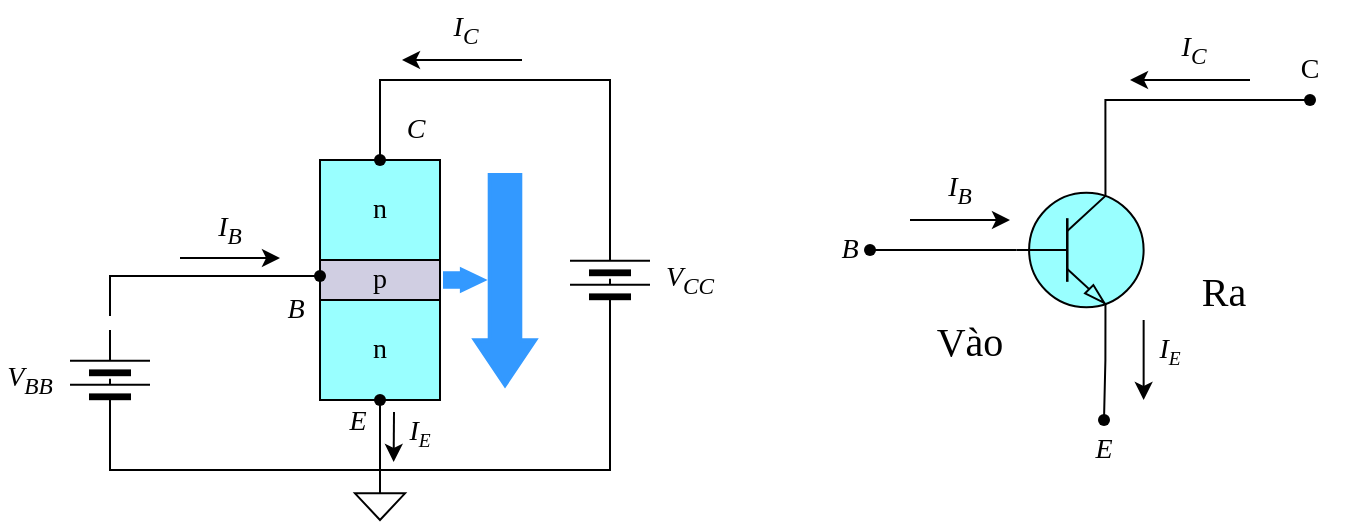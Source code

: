 <mxfile version="22.0.3" type="device">
  <diagram name="Trang-1" id="NIQV9puHBk_IiYt71eVW">
    <mxGraphModel dx="863" dy="505" grid="1" gridSize="10" guides="1" tooltips="1" connect="1" arrows="1" fold="1" page="1" pageScale="1" pageWidth="850" pageHeight="1100" math="0" shadow="0">
      <root>
        <mxCell id="0" />
        <mxCell id="1" parent="0" />
        <mxCell id="rm6uVH4t2GQNLEcWgGYT-7" style="edgeStyle=orthogonalEdgeStyle;shape=connector;rounded=0;orthogonalLoop=1;jettySize=auto;html=1;exitX=0.7;exitY=0;exitDx=0;exitDy=0;exitPerimeter=0;labelBackgroundColor=default;strokeColor=default;align=center;verticalAlign=middle;fontFamily=Helvetica;fontSize=11;fontColor=default;endArrow=none;endFill=0;" edge="1" parent="1" source="rm6uVH4t2GQNLEcWgGYT-1" target="rm6uVH4t2GQNLEcWgGYT-5">
          <mxGeometry relative="1" as="geometry">
            <Array as="points">
              <mxPoint x="593" y="190" />
            </Array>
          </mxGeometry>
        </mxCell>
        <mxCell id="rm6uVH4t2GQNLEcWgGYT-11" style="edgeStyle=orthogonalEdgeStyle;shape=connector;rounded=0;orthogonalLoop=1;jettySize=auto;html=1;exitX=0.7;exitY=1;exitDx=0;exitDy=0;exitPerimeter=0;labelBackgroundColor=default;strokeColor=default;align=center;verticalAlign=middle;fontFamily=Helvetica;fontSize=11;fontColor=default;endArrow=none;endFill=0;" edge="1" parent="1" source="rm6uVH4t2GQNLEcWgGYT-1" target="rm6uVH4t2GQNLEcWgGYT-8">
          <mxGeometry relative="1" as="geometry" />
        </mxCell>
        <mxCell id="rm6uVH4t2GQNLEcWgGYT-1" value="" style="verticalLabelPosition=bottom;shadow=0;dashed=0;align=center;html=1;verticalAlign=top;shape=mxgraph.electrical.transistors.npn_transistor_1;fillColor=#99FFFF;strokeColor=#000000;strokeWidth=1;" vertex="1" parent="1">
          <mxGeometry x="535" y="230" width="90" height="70" as="geometry" />
        </mxCell>
        <mxCell id="rm6uVH4t2GQNLEcWgGYT-33" style="edgeStyle=orthogonalEdgeStyle;shape=connector;rounded=0;orthogonalLoop=1;jettySize=auto;html=1;exitX=1;exitY=0.5;exitDx=0;exitDy=0;entryX=0.5;entryY=0;entryDx=0;entryDy=0;labelBackgroundColor=default;strokeColor=default;align=center;verticalAlign=middle;fontFamily=Helvetica;fontSize=11;fontColor=default;endArrow=none;endFill=0;" edge="1" parent="1" source="rm6uVH4t2GQNLEcWgGYT-2" target="rm6uVH4t2GQNLEcWgGYT-29">
          <mxGeometry relative="1" as="geometry">
            <Array as="points">
              <mxPoint x="345" y="180" />
              <mxPoint x="230" y="180" />
            </Array>
          </mxGeometry>
        </mxCell>
        <mxCell id="rm6uVH4t2GQNLEcWgGYT-2" value="" style="pointerEvents=1;verticalLabelPosition=bottom;shadow=0;dashed=0;align=center;html=1;verticalAlign=top;shape=mxgraph.electrical.miscellaneous.batteryStack;rotation=-90;" vertex="1" parent="1">
          <mxGeometry x="320" y="260" width="50" height="40" as="geometry" />
        </mxCell>
        <mxCell id="rm6uVH4t2GQNLEcWgGYT-5" value="" style="shape=waypoint;sketch=0;size=6;pointerEvents=1;points=[];fillColor=none;resizable=0;rotatable=0;perimeter=centerPerimeter;snapToPoint=1;fontFamily=Helvetica;fontSize=11;fontColor=default;" vertex="1" parent="1">
          <mxGeometry x="685" y="180" width="20" height="20" as="geometry" />
        </mxCell>
        <mxCell id="rm6uVH4t2GQNLEcWgGYT-8" value="" style="shape=waypoint;sketch=0;size=6;pointerEvents=1;points=[];fillColor=none;resizable=0;rotatable=0;perimeter=centerPerimeter;snapToPoint=1;fontFamily=Helvetica;fontSize=11;fontColor=default;" vertex="1" parent="1">
          <mxGeometry x="582" y="340" width="20" height="20" as="geometry" />
        </mxCell>
        <mxCell id="rm6uVH4t2GQNLEcWgGYT-12" value="" style="shape=waypoint;sketch=0;size=6;pointerEvents=1;points=[];fillColor=none;resizable=0;rotatable=0;perimeter=centerPerimeter;snapToPoint=1;fontFamily=Helvetica;fontSize=11;fontColor=default;" vertex="1" parent="1">
          <mxGeometry x="465" y="255" width="20" height="20" as="geometry" />
        </mxCell>
        <mxCell id="rm6uVH4t2GQNLEcWgGYT-13" style="edgeStyle=orthogonalEdgeStyle;shape=connector;rounded=0;orthogonalLoop=1;jettySize=auto;html=1;exitX=0;exitY=0.5;exitDx=0;exitDy=0;exitPerimeter=0;entryX=0.92;entryY=0.29;entryDx=0;entryDy=0;entryPerimeter=0;labelBackgroundColor=default;strokeColor=default;align=center;verticalAlign=middle;fontFamily=Helvetica;fontSize=11;fontColor=default;endArrow=none;endFill=0;" edge="1" parent="1" source="rm6uVH4t2GQNLEcWgGYT-1" target="rm6uVH4t2GQNLEcWgGYT-12">
          <mxGeometry relative="1" as="geometry" />
        </mxCell>
        <mxCell id="rm6uVH4t2GQNLEcWgGYT-14" value="&lt;span style=&quot;font-size: 14px; font-weight: normal;&quot;&gt;C&lt;/span&gt;" style="text;html=1;strokeColor=none;fillColor=none;align=center;verticalAlign=middle;whiteSpace=wrap;rounded=0;fontSize=14;fontFamily=Times New Roman;fontColor=default;fontStyle=1" vertex="1" parent="1">
          <mxGeometry x="665" y="160" width="60" height="30" as="geometry" />
        </mxCell>
        <mxCell id="rm6uVH4t2GQNLEcWgGYT-17" value="&lt;span style=&quot;font-size: 14px; font-weight: normal;&quot;&gt;E&lt;/span&gt;" style="text;html=1;strokeColor=none;fillColor=none;align=center;verticalAlign=middle;whiteSpace=wrap;rounded=0;fontSize=14;fontFamily=Times New Roman;fontColor=default;fontStyle=3" vertex="1" parent="1">
          <mxGeometry x="562" y="350" width="60" height="30" as="geometry" />
        </mxCell>
        <mxCell id="rm6uVH4t2GQNLEcWgGYT-18" value="&lt;span style=&quot;font-size: 14px; font-weight: normal;&quot;&gt;B&lt;/span&gt;" style="text;html=1;strokeColor=none;fillColor=none;align=center;verticalAlign=middle;whiteSpace=wrap;rounded=0;fontSize=14;fontFamily=Times New Roman;fontColor=default;fontStyle=3" vertex="1" parent="1">
          <mxGeometry x="435" y="250" width="60" height="30" as="geometry" />
        </mxCell>
        <mxCell id="rm6uVH4t2GQNLEcWgGYT-19" value="" style="endArrow=classic;html=1;rounded=0;labelBackgroundColor=default;strokeColor=default;align=center;verticalAlign=middle;fontFamily=Helvetica;fontSize=11;fontColor=default;shape=connector;" edge="1" parent="1">
          <mxGeometry width="50" height="50" relative="1" as="geometry">
            <mxPoint x="495" y="250" as="sourcePoint" />
            <mxPoint x="545" y="250" as="targetPoint" />
          </mxGeometry>
        </mxCell>
        <mxCell id="rm6uVH4t2GQNLEcWgGYT-20" value="" style="endArrow=classic;html=1;rounded=0;labelBackgroundColor=default;strokeColor=default;align=center;verticalAlign=middle;fontFamily=Helvetica;fontSize=11;fontColor=default;shape=connector;" edge="1" parent="1">
          <mxGeometry width="50" height="50" relative="1" as="geometry">
            <mxPoint x="611.82" y="300" as="sourcePoint" />
            <mxPoint x="611.82" y="340" as="targetPoint" />
          </mxGeometry>
        </mxCell>
        <mxCell id="rm6uVH4t2GQNLEcWgGYT-21" value="" style="endArrow=classic;html=1;rounded=0;labelBackgroundColor=default;strokeColor=default;align=center;verticalAlign=middle;fontFamily=Helvetica;fontSize=11;fontColor=default;shape=connector;" edge="1" parent="1">
          <mxGeometry width="50" height="50" relative="1" as="geometry">
            <mxPoint x="665" y="180" as="sourcePoint" />
            <mxPoint x="605" y="180" as="targetPoint" />
          </mxGeometry>
        </mxCell>
        <mxCell id="rm6uVH4t2GQNLEcWgGYT-22" value="&lt;span style=&quot;font-weight: 400;&quot;&gt;I&lt;sub&gt;C&lt;/sub&gt;&lt;/span&gt;" style="text;html=1;strokeColor=none;fillColor=none;align=center;verticalAlign=middle;whiteSpace=wrap;rounded=0;fontSize=14;fontFamily=Times New Roman;fontColor=default;fontStyle=3" vertex="1" parent="1">
          <mxGeometry x="622" y="150" width="30" height="30" as="geometry" />
        </mxCell>
        <mxCell id="rm6uVH4t2GQNLEcWgGYT-23" value="&lt;span style=&quot;font-weight: 400;&quot;&gt;I&lt;sub&gt;B&lt;/sub&gt;&lt;/span&gt;" style="text;html=1;strokeColor=none;fillColor=none;align=center;verticalAlign=middle;whiteSpace=wrap;rounded=0;fontSize=14;fontFamily=Times New Roman;fontColor=default;fontStyle=3" vertex="1" parent="1">
          <mxGeometry x="505" y="220" width="30" height="30" as="geometry" />
        </mxCell>
        <mxCell id="rm6uVH4t2GQNLEcWgGYT-24" value="&lt;span style=&quot;font-weight: 400;&quot;&gt;I&lt;span style=&quot;font-size: 11.667px;&quot;&gt;&lt;sub&gt;E&lt;/sub&gt;&lt;/span&gt;&lt;/span&gt;" style="text;html=1;strokeColor=none;fillColor=none;align=center;verticalAlign=middle;whiteSpace=wrap;rounded=0;fontSize=14;fontFamily=Times New Roman;fontColor=default;fontStyle=3" vertex="1" parent="1">
          <mxGeometry x="595" y="300" width="60" height="30" as="geometry" />
        </mxCell>
        <mxCell id="rm6uVH4t2GQNLEcWgGYT-25" value="&lt;span style=&quot;font-weight: 400; font-size: 20px;&quot;&gt;Ra&lt;/span&gt;" style="text;html=1;strokeColor=none;fillColor=none;align=center;verticalAlign=middle;whiteSpace=wrap;rounded=0;fontSize=20;fontFamily=Times New Roman;fontColor=default;fontStyle=1" vertex="1" parent="1">
          <mxGeometry x="622" y="270" width="60" height="30" as="geometry" />
        </mxCell>
        <mxCell id="rm6uVH4t2GQNLEcWgGYT-26" value="&lt;span style=&quot;font-weight: 400; font-size: 20px;&quot;&gt;Vào&lt;/span&gt;" style="text;html=1;strokeColor=none;fillColor=none;align=center;verticalAlign=middle;whiteSpace=wrap;rounded=0;fontSize=20;fontFamily=Times New Roman;fontColor=default;fontStyle=1" vertex="1" parent="1">
          <mxGeometry x="495" y="295" width="60" height="30" as="geometry" />
        </mxCell>
        <mxCell id="rm6uVH4t2GQNLEcWgGYT-27" value="" style="shape=process;whiteSpace=wrap;html=1;backgroundOutline=1;fontFamily=Helvetica;fontSize=11;fontColor=default;rotation=90;size=0.417;verticalAlign=middle;" vertex="1" parent="1">
          <mxGeometry x="170" y="250" width="120" height="60" as="geometry" />
        </mxCell>
        <mxCell id="rm6uVH4t2GQNLEcWgGYT-29" value="&lt;span style=&quot;font-size: 14px; font-weight: normal;&quot;&gt;n&lt;/span&gt;" style="text;html=1;strokeColor=#000000;fillColor=#99FFFF;align=center;verticalAlign=middle;whiteSpace=wrap;rounded=0;fontSize=14;fontFamily=Times New Roman;fontStyle=1" vertex="1" parent="1">
          <mxGeometry x="200" y="220" width="60" height="50" as="geometry" />
        </mxCell>
        <mxCell id="rm6uVH4t2GQNLEcWgGYT-30" value="&lt;span style=&quot;font-size: 14px; font-weight: normal;&quot;&gt;p&lt;/span&gt;" style="text;html=1;strokeColor=#000000;fillColor=#d0cee2;align=center;verticalAlign=middle;whiteSpace=wrap;rounded=0;fontSize=14;fontFamily=Times New Roman;fontStyle=1" vertex="1" parent="1">
          <mxGeometry x="200" y="270" width="60" height="20" as="geometry" />
        </mxCell>
        <mxCell id="rm6uVH4t2GQNLEcWgGYT-42" style="edgeStyle=orthogonalEdgeStyle;shape=connector;rounded=0;orthogonalLoop=1;jettySize=auto;html=1;exitX=0.5;exitY=1;exitDx=0;exitDy=0;labelBackgroundColor=default;strokeColor=default;align=center;verticalAlign=middle;fontFamily=Helvetica;fontSize=11;fontColor=default;endArrow=none;endFill=0;" edge="1" parent="1" source="rm6uVH4t2GQNLEcWgGYT-31">
          <mxGeometry relative="1" as="geometry">
            <mxPoint x="230" y="380" as="targetPoint" />
          </mxGeometry>
        </mxCell>
        <mxCell id="rm6uVH4t2GQNLEcWgGYT-31" value="&lt;span style=&quot;font-size: 14px; font-weight: normal;&quot;&gt;n&lt;/span&gt;" style="text;html=1;strokeColor=#000000;fillColor=#99FFFF;align=center;verticalAlign=middle;whiteSpace=wrap;rounded=0;fontSize=14;fontFamily=Times New Roman;fontStyle=1;labelBackgroundColor=none;labelBorderColor=none;" vertex="1" parent="1">
          <mxGeometry x="200" y="290" width="60" height="50" as="geometry" />
        </mxCell>
        <mxCell id="rm6uVH4t2GQNLEcWgGYT-36" style="edgeStyle=orthogonalEdgeStyle;shape=connector;rounded=0;orthogonalLoop=1;jettySize=auto;html=1;exitDx=0;exitDy=0;entryX=0;entryY=0.5;entryDx=0;entryDy=0;labelBackgroundColor=default;strokeColor=default;align=center;verticalAlign=middle;fontFamily=Helvetica;fontSize=11;fontColor=default;endArrow=none;endFill=0;" edge="1" parent="1" source="rm6uVH4t2GQNLEcWgGYT-54" target="rm6uVH4t2GQNLEcWgGYT-30">
          <mxGeometry relative="1" as="geometry" />
        </mxCell>
        <mxCell id="rm6uVH4t2GQNLEcWgGYT-35" value="" style="pointerEvents=1;verticalLabelPosition=bottom;shadow=0;dashed=0;align=center;html=1;verticalAlign=top;shape=mxgraph.electrical.miscellaneous.batteryStack;rotation=-90;" vertex="1" parent="1">
          <mxGeometry x="70" y="310" width="50" height="40" as="geometry" />
        </mxCell>
        <mxCell id="rm6uVH4t2GQNLEcWgGYT-40" value="" style="pointerEvents=1;verticalLabelPosition=bottom;shadow=0;dashed=0;align=center;html=1;verticalAlign=top;shape=mxgraph.electrical.signal_sources.signal_ground;fontFamily=Helvetica;fontSize=11;fontColor=default;" vertex="1" parent="1">
          <mxGeometry x="217.5" y="380" width="25" height="20" as="geometry" />
        </mxCell>
        <mxCell id="rm6uVH4t2GQNLEcWgGYT-41" style="edgeStyle=orthogonalEdgeStyle;shape=connector;rounded=0;orthogonalLoop=1;jettySize=auto;html=1;exitX=0;exitY=0.5;exitDx=0;exitDy=0;entryX=0.5;entryY=0;entryDx=0;entryDy=0;entryPerimeter=0;labelBackgroundColor=default;strokeColor=default;align=center;verticalAlign=middle;fontFamily=Helvetica;fontSize=11;fontColor=default;endArrow=none;endFill=0;" edge="1" parent="1">
          <mxGeometry relative="1" as="geometry">
            <mxPoint x="345" y="300" as="sourcePoint" />
            <mxPoint x="230" y="375" as="targetPoint" />
            <Array as="points">
              <mxPoint x="345" y="375" />
            </Array>
          </mxGeometry>
        </mxCell>
        <mxCell id="rm6uVH4t2GQNLEcWgGYT-43" style="edgeStyle=orthogonalEdgeStyle;shape=connector;rounded=0;orthogonalLoop=1;jettySize=auto;html=1;exitX=0;exitY=0.5;exitDx=0;exitDy=0;entryX=0.5;entryY=0;entryDx=0;entryDy=0;entryPerimeter=0;labelBackgroundColor=default;strokeColor=default;align=center;verticalAlign=middle;fontFamily=Helvetica;fontSize=11;fontColor=default;endArrow=none;endFill=0;" edge="1" parent="1" source="rm6uVH4t2GQNLEcWgGYT-35" target="rm6uVH4t2GQNLEcWgGYT-40">
          <mxGeometry relative="1" as="geometry">
            <Array as="points">
              <mxPoint x="95" y="375" />
              <mxPoint x="230" y="375" />
            </Array>
          </mxGeometry>
        </mxCell>
        <mxCell id="rm6uVH4t2GQNLEcWgGYT-44" value="" style="endArrow=classic;html=1;rounded=0;labelBackgroundColor=default;strokeColor=default;align=center;verticalAlign=middle;fontFamily=Helvetica;fontSize=11;fontColor=default;shape=connector;" edge="1" parent="1">
          <mxGeometry width="50" height="50" relative="1" as="geometry">
            <mxPoint x="237" y="346" as="sourcePoint" />
            <mxPoint x="236.82" y="371" as="targetPoint" />
          </mxGeometry>
        </mxCell>
        <mxCell id="rm6uVH4t2GQNLEcWgGYT-45" value="&lt;span style=&quot;font-weight: 400;&quot;&gt;I&lt;span style=&quot;font-size: 11.667px;&quot;&gt;&lt;sub&gt;E&lt;/sub&gt;&lt;/span&gt;&lt;/span&gt;" style="text;html=1;strokeColor=none;fillColor=none;align=center;verticalAlign=middle;whiteSpace=wrap;rounded=0;fontSize=14;fontFamily=Times New Roman;fontColor=default;fontStyle=3" vertex="1" parent="1">
          <mxGeometry x="241" y="341" width="17.5" height="30" as="geometry" />
        </mxCell>
        <mxCell id="rm6uVH4t2GQNLEcWgGYT-48" value="" style="endArrow=classic;html=1;rounded=0;labelBackgroundColor=default;strokeColor=default;align=center;verticalAlign=middle;fontFamily=Helvetica;fontSize=11;fontColor=default;shape=connector;" edge="1" parent="1">
          <mxGeometry width="50" height="50" relative="1" as="geometry">
            <mxPoint x="301" y="170" as="sourcePoint" />
            <mxPoint x="241" y="170" as="targetPoint" />
          </mxGeometry>
        </mxCell>
        <mxCell id="rm6uVH4t2GQNLEcWgGYT-49" value="&lt;span style=&quot;font-weight: 400;&quot;&gt;I&lt;sub&gt;C&lt;/sub&gt;&lt;/span&gt;" style="text;html=1;strokeColor=none;fillColor=none;align=center;verticalAlign=middle;whiteSpace=wrap;rounded=0;fontSize=14;fontFamily=Times New Roman;fontColor=default;fontStyle=3" vertex="1" parent="1">
          <mxGeometry x="258" y="140" width="30" height="30" as="geometry" />
        </mxCell>
        <mxCell id="rm6uVH4t2GQNLEcWgGYT-50" value="" style="endArrow=classic;html=1;rounded=0;labelBackgroundColor=default;strokeColor=default;align=center;verticalAlign=middle;fontFamily=Helvetica;fontSize=11;fontColor=default;shape=connector;" edge="1" parent="1">
          <mxGeometry width="50" height="50" relative="1" as="geometry">
            <mxPoint x="130" y="269" as="sourcePoint" />
            <mxPoint x="180" y="269" as="targetPoint" />
          </mxGeometry>
        </mxCell>
        <mxCell id="rm6uVH4t2GQNLEcWgGYT-51" value="&lt;span style=&quot;font-weight: 400;&quot;&gt;I&lt;sub&gt;B&lt;/sub&gt;&lt;/span&gt;" style="text;html=1;strokeColor=none;fillColor=none;align=center;verticalAlign=middle;whiteSpace=wrap;rounded=0;fontSize=14;fontFamily=Times New Roman;fontColor=default;fontStyle=3" vertex="1" parent="1">
          <mxGeometry x="140" y="240" width="30" height="30" as="geometry" />
        </mxCell>
        <mxCell id="rm6uVH4t2GQNLEcWgGYT-52" value="&lt;span style=&quot;font-weight: 400;&quot;&gt;V&lt;sub&gt;CC&lt;/sub&gt;&lt;/span&gt;" style="text;html=1;strokeColor=none;fillColor=none;align=center;verticalAlign=middle;whiteSpace=wrap;rounded=0;fontSize=14;fontFamily=Times New Roman;fontColor=default;fontStyle=3" vertex="1" parent="1">
          <mxGeometry x="370" y="265" width="30" height="30" as="geometry" />
        </mxCell>
        <mxCell id="rm6uVH4t2GQNLEcWgGYT-53" value="&lt;span style=&quot;font-weight: 400;&quot;&gt;V&lt;sub&gt;BB&lt;/sub&gt;&lt;/span&gt;" style="text;html=1;strokeColor=none;fillColor=none;align=center;verticalAlign=middle;whiteSpace=wrap;rounded=0;fontSize=14;fontFamily=Times New Roman;fontColor=default;fontStyle=3" vertex="1" parent="1">
          <mxGeometry x="40" y="315" width="30" height="30" as="geometry" />
        </mxCell>
        <mxCell id="rm6uVH4t2GQNLEcWgGYT-55" value="" style="edgeStyle=orthogonalEdgeStyle;shape=connector;rounded=0;orthogonalLoop=1;jettySize=auto;html=1;exitX=1;exitY=0.5;exitDx=0;exitDy=0;entryDx=0;entryDy=0;labelBackgroundColor=default;strokeColor=default;align=center;verticalAlign=middle;fontFamily=Helvetica;fontSize=11;fontColor=default;endArrow=none;endFill=0;" edge="1" parent="1">
          <mxGeometry relative="1" as="geometry">
            <mxPoint x="95" y="298" as="sourcePoint" />
            <mxPoint x="200" y="271" as="targetPoint" />
            <Array as="points">
              <mxPoint x="95" y="278" />
              <mxPoint x="200" y="278" />
            </Array>
          </mxGeometry>
        </mxCell>
        <mxCell id="rm6uVH4t2GQNLEcWgGYT-54" value="" style="shape=waypoint;sketch=0;size=6;pointerEvents=1;points=[];fillColor=none;resizable=0;rotatable=0;perimeter=centerPerimeter;snapToPoint=1;fontFamily=Helvetica;fontSize=11;fontColor=default;" vertex="1" parent="1">
          <mxGeometry x="190" y="268" width="20" height="20" as="geometry" />
        </mxCell>
        <mxCell id="rm6uVH4t2GQNLEcWgGYT-57" value="" style="shape=waypoint;sketch=0;size=6;pointerEvents=1;points=[];fillColor=none;resizable=0;rotatable=0;perimeter=centerPerimeter;snapToPoint=1;fontFamily=Helvetica;fontSize=11;fontColor=default;" vertex="1" parent="1">
          <mxGeometry x="220" y="210" width="20" height="20" as="geometry" />
        </mxCell>
        <mxCell id="rm6uVH4t2GQNLEcWgGYT-58" value="" style="shape=waypoint;sketch=0;size=6;pointerEvents=1;points=[];fillColor=none;resizable=0;rotatable=0;perimeter=centerPerimeter;snapToPoint=1;fontFamily=Helvetica;fontSize=11;fontColor=default;" vertex="1" parent="1">
          <mxGeometry x="220" y="330" width="20" height="20" as="geometry" />
        </mxCell>
        <mxCell id="rm6uVH4t2GQNLEcWgGYT-59" value="&lt;span style=&quot;font-size: 14px; font-weight: normal;&quot;&gt;C&lt;/span&gt;" style="text;html=1;strokeColor=none;fillColor=none;align=center;verticalAlign=middle;whiteSpace=wrap;rounded=0;fontSize=14;fontFamily=Times New Roman;fontColor=default;fontStyle=3" vertex="1" parent="1">
          <mxGeometry x="217.5" y="190" width="60" height="30" as="geometry" />
        </mxCell>
        <mxCell id="rm6uVH4t2GQNLEcWgGYT-60" value="&lt;span style=&quot;font-size: 14px; font-weight: normal;&quot;&gt;B&lt;/span&gt;" style="text;html=1;strokeColor=none;fillColor=none;align=center;verticalAlign=middle;whiteSpace=wrap;rounded=0;fontSize=14;fontFamily=Times New Roman;fontColor=default;fontStyle=3" vertex="1" parent="1">
          <mxGeometry x="157.5" y="280" width="60" height="30" as="geometry" />
        </mxCell>
        <mxCell id="rm6uVH4t2GQNLEcWgGYT-61" value="&lt;span style=&quot;font-size: 14px; font-weight: normal;&quot;&gt;E&lt;/span&gt;" style="text;html=1;strokeColor=none;fillColor=none;align=center;verticalAlign=middle;whiteSpace=wrap;rounded=0;fontSize=14;fontFamily=Times New Roman;fontColor=default;fontStyle=3" vertex="1" parent="1">
          <mxGeometry x="188.5" y="336" width="60" height="30" as="geometry" />
        </mxCell>
        <mxCell id="rm6uVH4t2GQNLEcWgGYT-63" value="" style="verticalLabelPosition=bottom;verticalAlign=top;html=1;strokeWidth=2;shape=mxgraph.arrows2.arrow;dy=0.49;dx=22.4;notch=0;fontFamily=Helvetica;fontSize=11;rotation=90;fillColor=#3399FF;strokeColor=#3399FF;" vertex="1" parent="1">
          <mxGeometry x="240" y="265" width="105" height="30" as="geometry" />
        </mxCell>
        <mxCell id="rm6uVH4t2GQNLEcWgGYT-68" value="" style="verticalLabelPosition=bottom;verticalAlign=top;html=1;strokeWidth=2;shape=mxgraph.arrows2.arrow;dy=0.32;dx=10.56;notch=0;fontFamily=Helvetica;fontSize=11;fontColor=default;rotation=0;fillColor=#3399FF;strokeColor=#3399FF;" vertex="1" parent="1">
          <mxGeometry x="262.5" y="275" width="19" height="10" as="geometry" />
        </mxCell>
      </root>
    </mxGraphModel>
  </diagram>
</mxfile>
